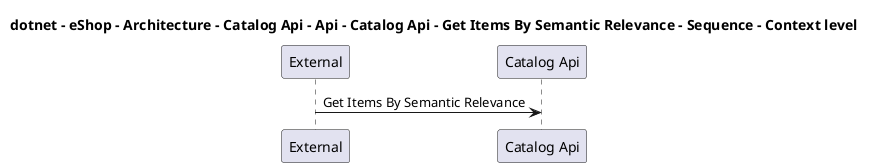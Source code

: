 @startuml

title dotnet - eShop - Architecture - Catalog Api - Api - Catalog Api - Get Items By Semantic Relevance - Sequence - Context level

participant "External" as C4InterFlow.SoftwareSystems.ExternalSystem
participant "Catalog Api" as dotnet.eShop.Architecture.SoftwareSystems.CatalogApi

C4InterFlow.SoftwareSystems.ExternalSystem -> dotnet.eShop.Architecture.SoftwareSystems.CatalogApi : Get Items By Semantic Relevance


@enduml
